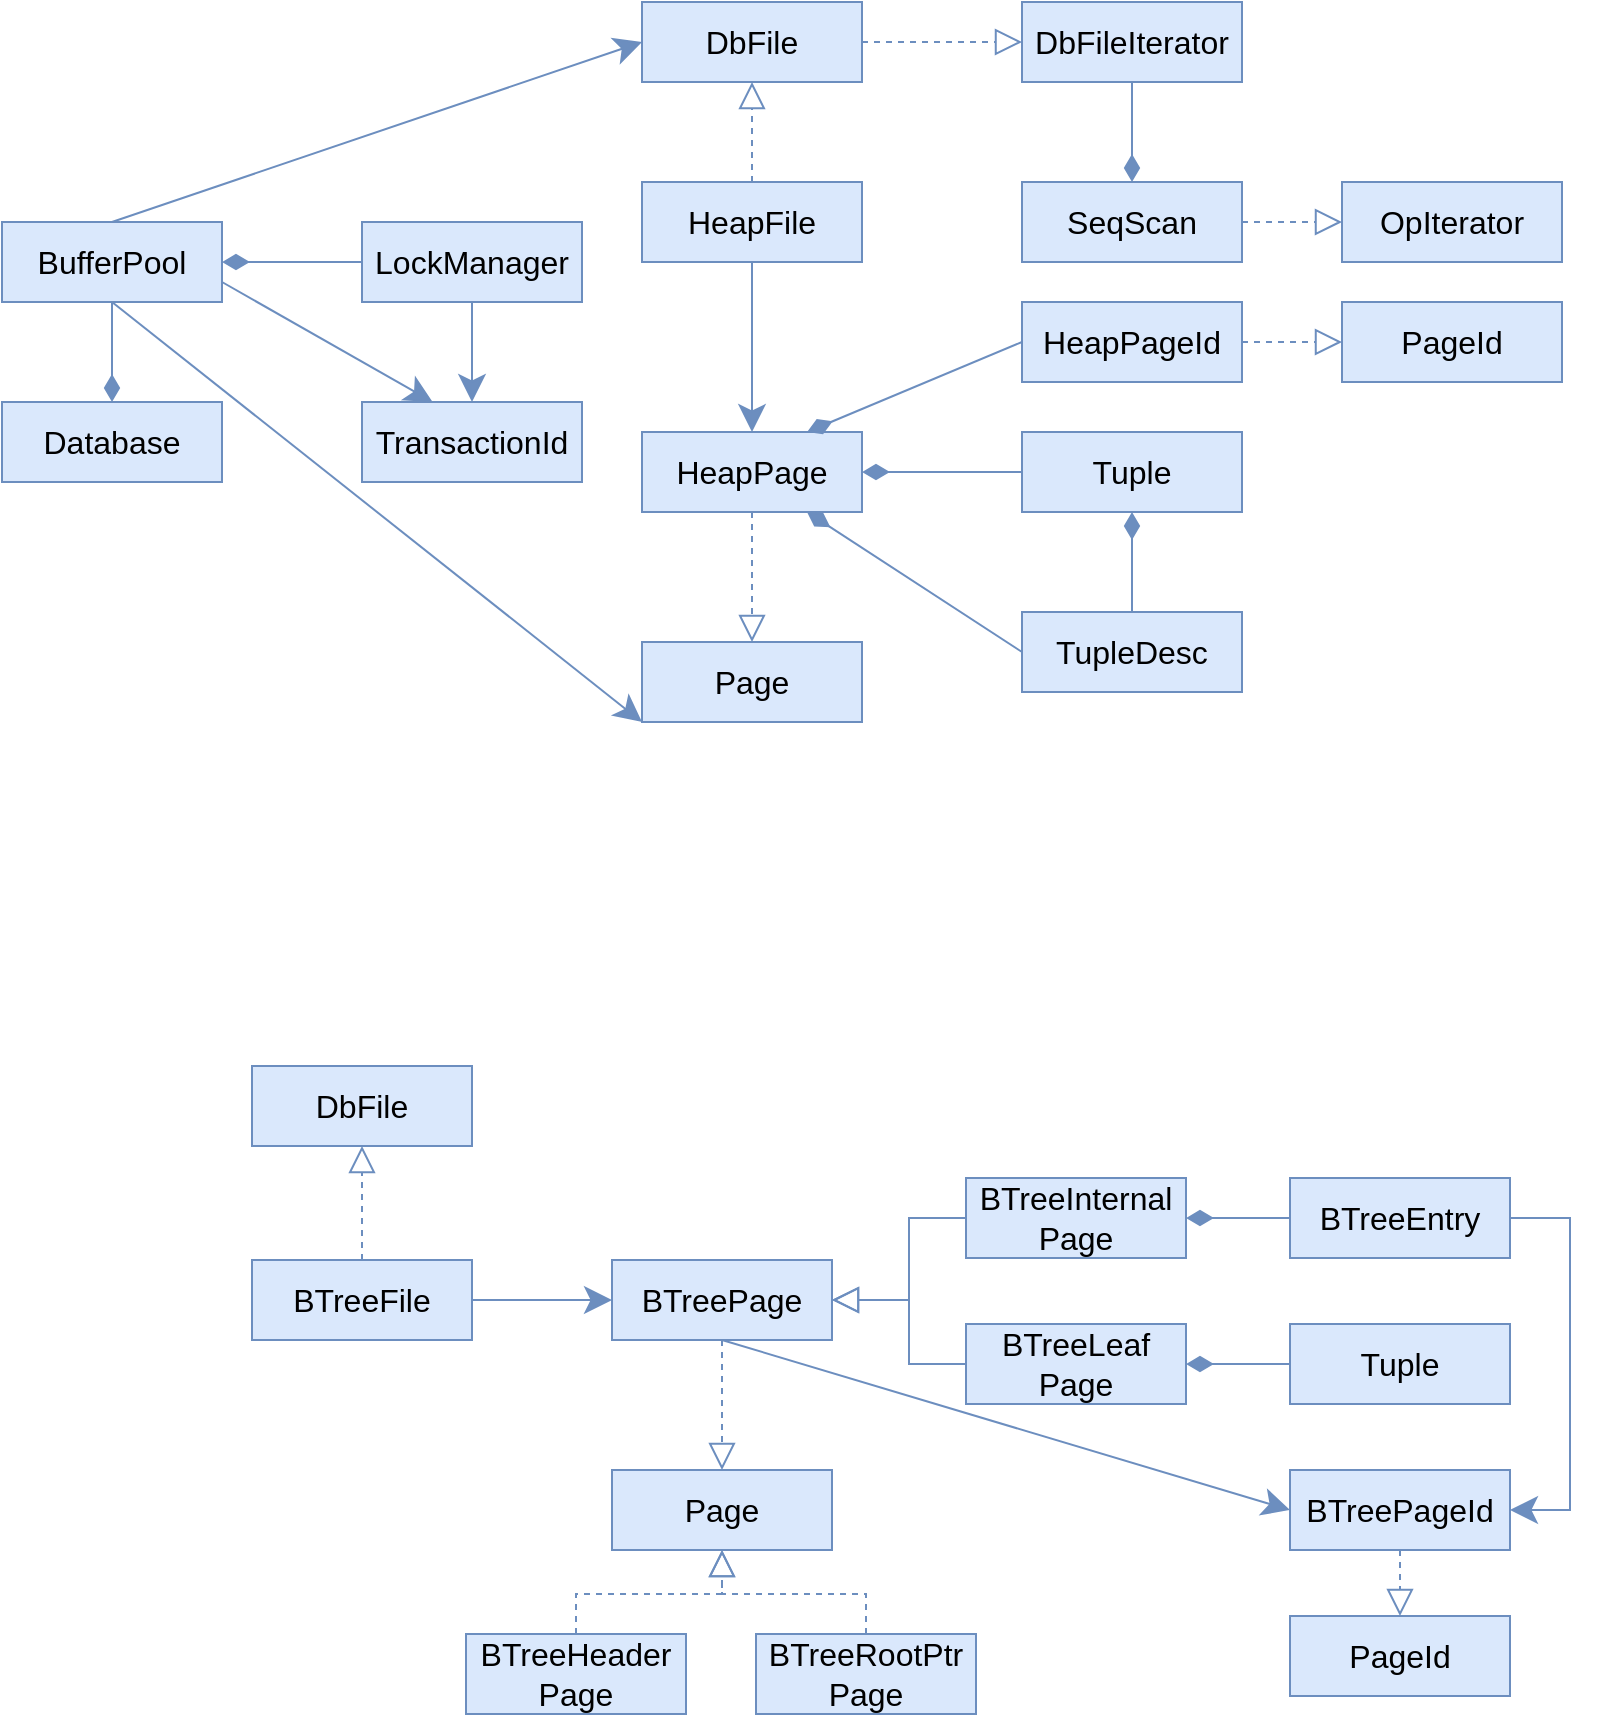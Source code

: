<mxfile version="18.0.6" type="device"><diagram id="Bx14BqAcS1G-pxm2lyvK" name="第 1 页"><mxGraphModel dx="782" dy="537" grid="0" gridSize="10" guides="1" tooltips="1" connect="1" arrows="1" fold="1" page="1" pageScale="1" pageWidth="827" pageHeight="1169" math="0" shadow="0"><root><mxCell id="0"/><mxCell id="1" parent="0"/><mxCell id="auFonxcYO1mHN04f0bYv-1" value="LockManager" style="rounded=0;whiteSpace=wrap;html=1;fontSize=16;fillColor=#dae8fc;strokeColor=#6c8ebf;" vertex="1" parent="1"><mxGeometry x="200" y="400" width="110" height="40" as="geometry"/></mxCell><mxCell id="auFonxcYO1mHN04f0bYv-2" style="edgeStyle=orthogonalEdgeStyle;rounded=0;orthogonalLoop=1;jettySize=auto;html=1;exitX=0.5;exitY=1;exitDx=0;exitDy=0;entryX=0.5;entryY=0;entryDx=0;entryDy=0;fontSize=16;endArrow=diamondThin;endFill=1;strokeWidth=1;endSize=11;fillColor=#dae8fc;strokeColor=#6c8ebf;" edge="1" parent="1" source="auFonxcYO1mHN04f0bYv-4" target="auFonxcYO1mHN04f0bYv-3"><mxGeometry relative="1" as="geometry"/></mxCell><mxCell id="auFonxcYO1mHN04f0bYv-3" value="Database" style="rounded=0;whiteSpace=wrap;html=1;fontSize=16;fillColor=#dae8fc;strokeColor=#6c8ebf;" vertex="1" parent="1"><mxGeometry x="20" y="490" width="110" height="40" as="geometry"/></mxCell><mxCell id="auFonxcYO1mHN04f0bYv-4" value="BufferPool" style="rounded=0;whiteSpace=wrap;html=1;fontSize=16;fillColor=#dae8fc;strokeColor=#6c8ebf;" vertex="1" parent="1"><mxGeometry x="20" y="400" width="110" height="40" as="geometry"/></mxCell><mxCell id="auFonxcYO1mHN04f0bYv-5" value="" style="endArrow=diamondThin;html=1;rounded=0;fontSize=16;endSize=11;strokeWidth=1;exitX=0;exitY=0.5;exitDx=0;exitDy=0;entryX=1;entryY=0.5;entryDx=0;entryDy=0;endFill=1;fillColor=#dae8fc;strokeColor=#6c8ebf;" edge="1" parent="1" source="auFonxcYO1mHN04f0bYv-1" target="auFonxcYO1mHN04f0bYv-4"><mxGeometry width="50" height="50" relative="1" as="geometry"><mxPoint x="321.5" y="690" as="sourcePoint"/><mxPoint x="214" y="620" as="targetPoint"/></mxGeometry></mxCell><mxCell id="auFonxcYO1mHN04f0bYv-6" value="TransactionId" style="rounded=0;whiteSpace=wrap;html=1;fontSize=16;fillColor=#dae8fc;strokeColor=#6c8ebf;" vertex="1" parent="1"><mxGeometry x="200" y="490" width="110" height="40" as="geometry"/></mxCell><mxCell id="auFonxcYO1mHN04f0bYv-7" value="" style="endArrow=classic;html=1;rounded=0;fontSize=16;endSize=11;strokeWidth=1;exitX=0.5;exitY=1;exitDx=0;exitDy=0;entryX=0.5;entryY=0;entryDx=0;entryDy=0;fillColor=#dae8fc;strokeColor=#6c8ebf;" edge="1" parent="1" source="auFonxcYO1mHN04f0bYv-1" target="auFonxcYO1mHN04f0bYv-6"><mxGeometry width="50" height="50" relative="1" as="geometry"><mxPoint x="190" y="575" as="sourcePoint"/><mxPoint x="300" y="770" as="targetPoint"/></mxGeometry></mxCell><mxCell id="auFonxcYO1mHN04f0bYv-8" value="" style="endArrow=classic;html=1;rounded=0;fontSize=16;endSize=11;strokeWidth=1;exitX=1;exitY=0.75;exitDx=0;exitDy=0;entryX=0.321;entryY=0;entryDx=0;entryDy=0;fillColor=#dae8fc;strokeColor=#6c8ebf;entryPerimeter=0;" edge="1" parent="1" source="auFonxcYO1mHN04f0bYv-4" target="auFonxcYO1mHN04f0bYv-6"><mxGeometry width="50" height="50" relative="1" as="geometry"><mxPoint x="265" y="450" as="sourcePoint"/><mxPoint x="265" y="500" as="targetPoint"/></mxGeometry></mxCell><mxCell id="auFonxcYO1mHN04f0bYv-9" style="edgeStyle=orthogonalEdgeStyle;rounded=0;orthogonalLoop=1;jettySize=auto;html=1;exitX=0;exitY=0.5;exitDx=0;exitDy=0;entryX=1;entryY=0.5;entryDx=0;entryDy=0;fontSize=16;endArrow=diamondThin;endFill=1;endSize=11;strokeWidth=1;fillColor=#dae8fc;strokeColor=#6c8ebf;" edge="1" parent="1" source="auFonxcYO1mHN04f0bYv-11" target="auFonxcYO1mHN04f0bYv-17"><mxGeometry relative="1" as="geometry"/></mxCell><mxCell id="auFonxcYO1mHN04f0bYv-10" style="edgeStyle=orthogonalEdgeStyle;rounded=0;orthogonalLoop=1;jettySize=auto;html=1;exitX=0.5;exitY=0;exitDx=0;exitDy=0;entryX=0.5;entryY=1;entryDx=0;entryDy=0;fontSize=16;endArrow=diamondThin;endFill=1;endSize=11;strokeWidth=1;fillColor=#dae8fc;strokeColor=#6c8ebf;" edge="1" parent="1" source="auFonxcYO1mHN04f0bYv-12" target="auFonxcYO1mHN04f0bYv-11"><mxGeometry relative="1" as="geometry"/></mxCell><mxCell id="auFonxcYO1mHN04f0bYv-11" value="Tuple" style="rounded=0;whiteSpace=wrap;html=1;fontSize=16;fillColor=#dae8fc;strokeColor=#6c8ebf;" vertex="1" parent="1"><mxGeometry x="530" y="505" width="110" height="40" as="geometry"/></mxCell><mxCell id="auFonxcYO1mHN04f0bYv-12" value="TupleDesc" style="rounded=0;whiteSpace=wrap;html=1;fontSize=16;fillColor=#dae8fc;strokeColor=#6c8ebf;" vertex="1" parent="1"><mxGeometry x="530" y="595" width="110" height="40" as="geometry"/></mxCell><mxCell id="auFonxcYO1mHN04f0bYv-13" style="edgeStyle=orthogonalEdgeStyle;rounded=0;orthogonalLoop=1;jettySize=auto;html=1;exitX=0.5;exitY=0;exitDx=0;exitDy=0;entryX=0.5;entryY=1;entryDx=0;entryDy=0;fontSize=16;endArrow=block;endFill=0;endSize=11;strokeWidth=1;dashed=1;fillColor=#dae8fc;strokeColor=#6c8ebf;" edge="1" parent="1" source="auFonxcYO1mHN04f0bYv-15" target="auFonxcYO1mHN04f0bYv-18"><mxGeometry relative="1" as="geometry"/></mxCell><mxCell id="auFonxcYO1mHN04f0bYv-14" style="edgeStyle=orthogonalEdgeStyle;rounded=0;orthogonalLoop=1;jettySize=auto;html=1;exitX=0.5;exitY=1;exitDx=0;exitDy=0;entryX=0.5;entryY=0;entryDx=0;entryDy=0;fontSize=16;endArrow=classic;endFill=1;endSize=11;strokeWidth=1;fillColor=#dae8fc;strokeColor=#6c8ebf;" edge="1" parent="1" source="auFonxcYO1mHN04f0bYv-15" target="auFonxcYO1mHN04f0bYv-17"><mxGeometry relative="1" as="geometry"/></mxCell><mxCell id="auFonxcYO1mHN04f0bYv-15" value="HeapFile" style="rounded=0;whiteSpace=wrap;html=1;fontSize=16;fillColor=#dae8fc;strokeColor=#6c8ebf;" vertex="1" parent="1"><mxGeometry x="340" y="380" width="110" height="40" as="geometry"/></mxCell><mxCell id="auFonxcYO1mHN04f0bYv-16" style="edgeStyle=orthogonalEdgeStyle;rounded=0;orthogonalLoop=1;jettySize=auto;html=1;exitX=0.5;exitY=1;exitDx=0;exitDy=0;entryX=0.5;entryY=0;entryDx=0;entryDy=0;dashed=1;fontSize=16;endArrow=block;endFill=0;endSize=11;strokeWidth=1;fillColor=#dae8fc;strokeColor=#6c8ebf;" edge="1" parent="1" source="auFonxcYO1mHN04f0bYv-17" target="auFonxcYO1mHN04f0bYv-19"><mxGeometry relative="1" as="geometry"/></mxCell><mxCell id="auFonxcYO1mHN04f0bYv-17" value="HeapPage" style="rounded=0;whiteSpace=wrap;html=1;fontSize=16;fillColor=#dae8fc;strokeColor=#6c8ebf;" vertex="1" parent="1"><mxGeometry x="340" y="505" width="110" height="40" as="geometry"/></mxCell><mxCell id="auFonxcYO1mHN04f0bYv-18" value="DbFile" style="rounded=0;whiteSpace=wrap;html=1;fontSize=16;fillColor=#dae8fc;strokeColor=#6c8ebf;" vertex="1" parent="1"><mxGeometry x="340" y="290" width="110" height="40" as="geometry"/></mxCell><mxCell id="auFonxcYO1mHN04f0bYv-19" value="Page" style="rounded=0;whiteSpace=wrap;html=1;fontSize=16;fillColor=#dae8fc;strokeColor=#6c8ebf;" vertex="1" parent="1"><mxGeometry x="340" y="610" width="110" height="40" as="geometry"/></mxCell><mxCell id="auFonxcYO1mHN04f0bYv-20" value="" style="endArrow=diamondThin;html=1;rounded=0;fontSize=16;endSize=11;strokeWidth=1;exitX=0;exitY=0.5;exitDx=0;exitDy=0;entryX=0.75;entryY=1;entryDx=0;entryDy=0;endFill=1;fillColor=#dae8fc;strokeColor=#6c8ebf;" edge="1" parent="1" source="auFonxcYO1mHN04f0bYv-12" target="auFonxcYO1mHN04f0bYv-17"><mxGeometry width="50" height="50" relative="1" as="geometry"><mxPoint x="520" y="460" as="sourcePoint"/><mxPoint x="570" y="410" as="targetPoint"/></mxGeometry></mxCell><mxCell id="auFonxcYO1mHN04f0bYv-21" value="SeqScan" style="rounded=0;whiteSpace=wrap;html=1;fontSize=16;fillColor=#dae8fc;strokeColor=#6c8ebf;" vertex="1" parent="1"><mxGeometry x="530" y="380" width="110" height="40" as="geometry"/></mxCell><mxCell id="auFonxcYO1mHN04f0bYv-22" value="OpIterator" style="rounded=0;whiteSpace=wrap;html=1;fontSize=16;fillColor=#dae8fc;strokeColor=#6c8ebf;" vertex="1" parent="1"><mxGeometry x="690" y="380" width="110" height="40" as="geometry"/></mxCell><mxCell id="auFonxcYO1mHN04f0bYv-23" style="edgeStyle=orthogonalEdgeStyle;rounded=0;orthogonalLoop=1;jettySize=auto;html=1;exitX=1;exitY=0.5;exitDx=0;exitDy=0;fontSize=16;endArrow=block;endFill=0;endSize=11;strokeWidth=1;dashed=1;entryX=0;entryY=0.5;entryDx=0;entryDy=0;fillColor=#dae8fc;strokeColor=#6c8ebf;" edge="1" parent="1" source="auFonxcYO1mHN04f0bYv-21" target="auFonxcYO1mHN04f0bYv-22"><mxGeometry relative="1" as="geometry"><mxPoint x="405" y="390" as="sourcePoint"/><mxPoint x="700" y="290" as="targetPoint"/></mxGeometry></mxCell><mxCell id="auFonxcYO1mHN04f0bYv-24" style="edgeStyle=orthogonalEdgeStyle;rounded=0;orthogonalLoop=1;jettySize=auto;html=1;exitX=0.5;exitY=1;exitDx=0;exitDy=0;entryX=0.5;entryY=0;entryDx=0;entryDy=0;fontFamily=Helvetica;fontSize=16;endArrow=diamondThin;endFill=1;endSize=11;strokeWidth=1;fillColor=#dae8fc;strokeColor=#6c8ebf;" edge="1" parent="1" source="auFonxcYO1mHN04f0bYv-25" target="auFonxcYO1mHN04f0bYv-21"><mxGeometry relative="1" as="geometry"/></mxCell><mxCell id="auFonxcYO1mHN04f0bYv-25" value="&lt;span style=&quot;font-size: 12pt;&quot; lang=&quot;EN-US&quot;&gt;DbFileIterator&lt;/span&gt;" style="rounded=0;whiteSpace=wrap;html=1;fontSize=16;fillColor=#dae8fc;strokeColor=#6c8ebf;" vertex="1" parent="1"><mxGeometry x="530" y="290" width="110" height="40" as="geometry"/></mxCell><mxCell id="auFonxcYO1mHN04f0bYv-26" style="edgeStyle=orthogonalEdgeStyle;rounded=0;orthogonalLoop=1;jettySize=auto;html=1;exitX=1;exitY=0.5;exitDx=0;exitDy=0;entryX=0;entryY=0.5;entryDx=0;entryDy=0;fontSize=16;endArrow=block;endFill=0;endSize=11;strokeWidth=1;dashed=1;entryPerimeter=0;fillColor=#dae8fc;strokeColor=#6c8ebf;" edge="1" parent="1" source="auFonxcYO1mHN04f0bYv-18" target="auFonxcYO1mHN04f0bYv-25"><mxGeometry relative="1" as="geometry"><mxPoint x="405" y="390" as="sourcePoint"/><mxPoint x="405" y="340" as="targetPoint"/></mxGeometry></mxCell><mxCell id="auFonxcYO1mHN04f0bYv-27" value="HeapPageId" style="rounded=0;whiteSpace=wrap;html=1;fontSize=16;fillColor=#dae8fc;strokeColor=#6c8ebf;" vertex="1" parent="1"><mxGeometry x="530" y="440" width="110" height="40" as="geometry"/></mxCell><mxCell id="auFonxcYO1mHN04f0bYv-28" value="" style="endArrow=diamondThin;html=1;rounded=0;fontSize=16;endSize=11;strokeWidth=1;exitX=0;exitY=0.5;exitDx=0;exitDy=0;entryX=0.75;entryY=0;entryDx=0;entryDy=0;endFill=1;fillColor=#dae8fc;strokeColor=#6c8ebf;" edge="1" parent="1" source="auFonxcYO1mHN04f0bYv-27" target="auFonxcYO1mHN04f0bYv-17"><mxGeometry width="50" height="50" relative="1" as="geometry"><mxPoint x="540" y="625" as="sourcePoint"/><mxPoint x="432.5" y="555" as="targetPoint"/></mxGeometry></mxCell><mxCell id="auFonxcYO1mHN04f0bYv-29" value="PageId" style="rounded=0;whiteSpace=wrap;html=1;fontSize=16;fillColor=#dae8fc;strokeColor=#6c8ebf;" vertex="1" parent="1"><mxGeometry x="690" y="440" width="110" height="40" as="geometry"/></mxCell><mxCell id="auFonxcYO1mHN04f0bYv-30" style="edgeStyle=orthogonalEdgeStyle;rounded=0;orthogonalLoop=1;jettySize=auto;html=1;exitX=1;exitY=0.5;exitDx=0;exitDy=0;fontSize=16;endArrow=block;endFill=0;endSize=11;strokeWidth=1;dashed=1;entryX=0;entryY=0.5;entryDx=0;entryDy=0;fillColor=#dae8fc;strokeColor=#6c8ebf;" edge="1" parent="1" source="auFonxcYO1mHN04f0bYv-27" target="auFonxcYO1mHN04f0bYv-29"><mxGeometry relative="1" as="geometry"><mxPoint x="650" y="410" as="sourcePoint"/><mxPoint x="700" y="410" as="targetPoint"/></mxGeometry></mxCell><mxCell id="auFonxcYO1mHN04f0bYv-31" value="" style="endArrow=classic;html=1;rounded=0;fontSize=16;endSize=11;strokeWidth=1;exitX=0.5;exitY=0;exitDx=0;exitDy=0;entryX=0;entryY=0.5;entryDx=0;entryDy=0;fillColor=#dae8fc;strokeColor=#6c8ebf;" edge="1" parent="1" source="auFonxcYO1mHN04f0bYv-4" target="auFonxcYO1mHN04f0bYv-18"><mxGeometry width="50" height="50" relative="1" as="geometry"><mxPoint x="265" y="450" as="sourcePoint"/><mxPoint x="265" y="500" as="targetPoint"/></mxGeometry></mxCell><mxCell id="auFonxcYO1mHN04f0bYv-32" value="" style="endArrow=classic;html=1;rounded=0;fontSize=16;endSize=11;strokeWidth=1;exitX=0.5;exitY=1;exitDx=0;exitDy=0;entryX=0;entryY=1;entryDx=0;entryDy=0;fillColor=#dae8fc;strokeColor=#6c8ebf;" edge="1" parent="1" source="auFonxcYO1mHN04f0bYv-4" target="auFonxcYO1mHN04f0bYv-19"><mxGeometry width="50" height="50" relative="1" as="geometry"><mxPoint x="85" y="410" as="sourcePoint"/><mxPoint x="350" y="320" as="targetPoint"/></mxGeometry></mxCell><mxCell id="auFonxcYO1mHN04f0bYv-39" style="edgeStyle=orthogonalEdgeStyle;rounded=0;orthogonalLoop=1;jettySize=auto;html=1;entryX=0.5;entryY=1;entryDx=0;entryDy=0;fillColor=#dae8fc;strokeColor=#6c8ebf;dashed=1;endArrow=block;endFill=0;endSize=11;" edge="1" parent="1" source="auFonxcYO1mHN04f0bYv-33" target="auFonxcYO1mHN04f0bYv-35"><mxGeometry relative="1" as="geometry"><mxPoint x="200" y="903" as="targetPoint"/></mxGeometry></mxCell><mxCell id="auFonxcYO1mHN04f0bYv-33" value="BTreeFile" style="rounded=0;whiteSpace=wrap;html=1;fontSize=16;fillColor=#dae8fc;strokeColor=#6c8ebf;" vertex="1" parent="1"><mxGeometry x="145" y="919" width="110" height="40" as="geometry"/></mxCell><mxCell id="auFonxcYO1mHN04f0bYv-35" value="DbFile" style="rounded=0;whiteSpace=wrap;html=1;fontSize=16;fillColor=#dae8fc;strokeColor=#6c8ebf;" vertex="1" parent="1"><mxGeometry x="145" y="822" width="110" height="40" as="geometry"/></mxCell><mxCell id="auFonxcYO1mHN04f0bYv-41" style="edgeStyle=orthogonalEdgeStyle;rounded=0;orthogonalLoop=1;jettySize=auto;html=1;exitX=0.5;exitY=1;exitDx=0;exitDy=0;entryX=0.5;entryY=0;entryDx=0;entryDy=0;dashed=1;fontSize=16;endArrow=block;endFill=0;endSize=11;strokeWidth=1;fillColor=#dae8fc;strokeColor=#6c8ebf;" edge="1" parent="1" source="auFonxcYO1mHN04f0bYv-42" target="auFonxcYO1mHN04f0bYv-43"><mxGeometry relative="1" as="geometry"/></mxCell><mxCell id="auFonxcYO1mHN04f0bYv-42" value="BTreePage" style="rounded=0;whiteSpace=wrap;html=1;fontSize=16;fillColor=#dae8fc;strokeColor=#6c8ebf;" vertex="1" parent="1"><mxGeometry x="325" y="919" width="110" height="40" as="geometry"/></mxCell><mxCell id="auFonxcYO1mHN04f0bYv-43" value="Page" style="rounded=0;whiteSpace=wrap;html=1;fontSize=16;fillColor=#dae8fc;strokeColor=#6c8ebf;" vertex="1" parent="1"><mxGeometry x="325" y="1024" width="110" height="40" as="geometry"/></mxCell><mxCell id="auFonxcYO1mHN04f0bYv-48" value="" style="endArrow=classic;html=1;rounded=0;fontSize=16;endSize=11;strokeWidth=1;entryX=0;entryY=0.5;entryDx=0;entryDy=0;fillColor=#dae8fc;strokeColor=#6c8ebf;exitX=1;exitY=0.5;exitDx=0;exitDy=0;" edge="1" parent="1" source="auFonxcYO1mHN04f0bYv-33" target="auFonxcYO1mHN04f0bYv-42"><mxGeometry width="50" height="50" relative="1" as="geometry"><mxPoint x="409" y="755" as="sourcePoint"/><mxPoint x="350" y="660" as="targetPoint"/></mxGeometry></mxCell><mxCell id="auFonxcYO1mHN04f0bYv-50" value="BTreeInternal&lt;br&gt;Page" style="rounded=0;whiteSpace=wrap;html=1;fontSize=16;fillColor=#dae8fc;strokeColor=#6c8ebf;" vertex="1" parent="1"><mxGeometry x="502" y="878" width="110" height="40" as="geometry"/></mxCell><mxCell id="auFonxcYO1mHN04f0bYv-51" value="BTreeLeaf&lt;br&gt;Page" style="rounded=0;whiteSpace=wrap;html=1;fontSize=16;fillColor=#dae8fc;strokeColor=#6c8ebf;" vertex="1" parent="1"><mxGeometry x="502" y="951" width="110" height="40" as="geometry"/></mxCell><mxCell id="auFonxcYO1mHN04f0bYv-52" value="BTreeHeader&lt;br&gt;Page" style="rounded=0;whiteSpace=wrap;html=1;fontSize=16;fillColor=#dae8fc;strokeColor=#6c8ebf;" vertex="1" parent="1"><mxGeometry x="252" y="1106" width="110" height="40" as="geometry"/></mxCell><mxCell id="auFonxcYO1mHN04f0bYv-53" style="edgeStyle=orthogonalEdgeStyle;rounded=0;orthogonalLoop=1;jettySize=auto;html=1;exitX=0;exitY=0.5;exitDx=0;exitDy=0;entryX=1;entryY=0.5;entryDx=0;entryDy=0;fontSize=16;endArrow=block;endFill=0;endSize=11;strokeWidth=1;fillColor=#dae8fc;strokeColor=#6c8ebf;" edge="1" parent="1" source="auFonxcYO1mHN04f0bYv-50" target="auFonxcYO1mHN04f0bYv-42"><mxGeometry relative="1" as="geometry"><mxPoint x="390" y="969" as="sourcePoint"/><mxPoint x="390" y="1034" as="targetPoint"/></mxGeometry></mxCell><mxCell id="auFonxcYO1mHN04f0bYv-55" style="edgeStyle=orthogonalEdgeStyle;rounded=0;orthogonalLoop=1;jettySize=auto;html=1;exitX=0;exitY=0.5;exitDx=0;exitDy=0;fontSize=16;endArrow=block;endFill=0;endSize=11;strokeWidth=1;fillColor=#dae8fc;strokeColor=#6c8ebf;entryX=1;entryY=0.5;entryDx=0;entryDy=0;" edge="1" parent="1" source="auFonxcYO1mHN04f0bYv-51" target="auFonxcYO1mHN04f0bYv-42"><mxGeometry relative="1" as="geometry"><mxPoint x="512" y="908" as="sourcePoint"/><mxPoint x="471" y="1031" as="targetPoint"/></mxGeometry></mxCell><mxCell id="auFonxcYO1mHN04f0bYv-56" value="BTreeRootPtr&lt;br&gt;Page" style="rounded=0;whiteSpace=wrap;html=1;fontSize=16;fillColor=#dae8fc;strokeColor=#6c8ebf;" vertex="1" parent="1"><mxGeometry x="397" y="1106" width="110" height="40" as="geometry"/></mxCell><mxCell id="auFonxcYO1mHN04f0bYv-57" style="edgeStyle=orthogonalEdgeStyle;rounded=0;orthogonalLoop=1;jettySize=auto;html=1;exitX=0.5;exitY=0;exitDx=0;exitDy=0;entryX=0.5;entryY=1;entryDx=0;entryDy=0;dashed=1;fontSize=16;endArrow=block;endFill=0;endSize=11;strokeWidth=1;fillColor=#dae8fc;strokeColor=#6c8ebf;" edge="1" parent="1" source="auFonxcYO1mHN04f0bYv-52" target="auFonxcYO1mHN04f0bYv-43"><mxGeometry relative="1" as="geometry"><mxPoint x="390" y="969" as="sourcePoint"/><mxPoint x="390" y="1034" as="targetPoint"/></mxGeometry></mxCell><mxCell id="auFonxcYO1mHN04f0bYv-58" style="edgeStyle=orthogonalEdgeStyle;rounded=0;orthogonalLoop=1;jettySize=auto;html=1;exitX=0.5;exitY=0;exitDx=0;exitDy=0;entryX=0.5;entryY=1;entryDx=0;entryDy=0;dashed=1;fontSize=16;endArrow=block;endFill=0;endSize=11;strokeWidth=1;fillColor=#dae8fc;strokeColor=#6c8ebf;" edge="1" parent="1" source="auFonxcYO1mHN04f0bYv-56" target="auFonxcYO1mHN04f0bYv-43"><mxGeometry relative="1" as="geometry"><mxPoint x="400" y="979" as="sourcePoint"/><mxPoint x="400" y="1044" as="targetPoint"/></mxGeometry></mxCell><mxCell id="auFonxcYO1mHN04f0bYv-68" style="edgeStyle=orthogonalEdgeStyle;rounded=0;orthogonalLoop=1;jettySize=auto;html=1;exitX=1;exitY=0.5;exitDx=0;exitDy=0;entryX=1;entryY=0.5;entryDx=0;entryDy=0;endArrow=classic;endFill=1;endSize=11;fillColor=#dae8fc;strokeColor=#6c8ebf;" edge="1" parent="1" source="auFonxcYO1mHN04f0bYv-59" target="auFonxcYO1mHN04f0bYv-64"><mxGeometry relative="1" as="geometry"/></mxCell><mxCell id="auFonxcYO1mHN04f0bYv-59" value="BTreeEntry&lt;span style=&quot;color: rgba(0, 0, 0, 0); font-family: monospace; font-size: 0px; text-align: start;&quot;&gt;%3CmxGraphModel%3E%3Croot%3E%3CmxCell%20id%3D%220%22%2F%3E%3CmxCell%20id%3D%221%22%20parent%3D%220%22%2F%3E%3CmxCell%20id%3D%222%22%20value%3D%22Page%22%20style%3D%22rounded%3D0%3BwhiteSpace%3Dwrap%3Bhtml%3D1%3BfontSize%3D16%3BfillColor%3D%23dae8fc%3BstrokeColor%3D%236c8ebf%3B%22%20vertex%3D%221%22%20parent%3D%221%22%3E%3CmxGeometry%20x%3D%22325%22%20y%3D%221024%22%20width%3D%22110%22%20height%3D%2240%22%20as%3D%22geometry%22%2F%3E%3C%2FmxCell%3E%3C%2Froot%3E%3C%2FmxGraphModel%3E&lt;/span&gt;" style="rounded=0;whiteSpace=wrap;html=1;fontSize=16;fillColor=#dae8fc;strokeColor=#6c8ebf;" vertex="1" parent="1"><mxGeometry x="664" y="878" width="110" height="40" as="geometry"/></mxCell><mxCell id="auFonxcYO1mHN04f0bYv-60" value="Tuple" style="rounded=0;whiteSpace=wrap;html=1;fontSize=16;fillColor=#dae8fc;strokeColor=#6c8ebf;" vertex="1" parent="1"><mxGeometry x="664" y="951" width="110" height="40" as="geometry"/></mxCell><mxCell id="auFonxcYO1mHN04f0bYv-61" value="" style="endArrow=diamondThin;html=1;rounded=0;fontSize=16;endSize=11;strokeWidth=1;exitX=0;exitY=0.5;exitDx=0;exitDy=0;entryX=1;entryY=0.5;entryDx=0;entryDy=0;endFill=1;fillColor=#dae8fc;strokeColor=#6c8ebf;" edge="1" parent="1" source="auFonxcYO1mHN04f0bYv-59" target="auFonxcYO1mHN04f0bYv-50"><mxGeometry width="50" height="50" relative="1" as="geometry"><mxPoint x="540" y="625" as="sourcePoint"/><mxPoint x="432.5" y="555" as="targetPoint"/></mxGeometry></mxCell><mxCell id="auFonxcYO1mHN04f0bYv-62" value="" style="endArrow=diamondThin;html=1;rounded=0;fontSize=16;endSize=11;strokeWidth=1;exitX=0;exitY=0.5;exitDx=0;exitDy=0;entryX=1;entryY=0.5;entryDx=0;entryDy=0;endFill=1;fillColor=#dae8fc;strokeColor=#6c8ebf;" edge="1" parent="1" source="auFonxcYO1mHN04f0bYv-60" target="auFonxcYO1mHN04f0bYv-51"><mxGeometry width="50" height="50" relative="1" as="geometry"><mxPoint x="674" y="908" as="sourcePoint"/><mxPoint x="622" y="908" as="targetPoint"/></mxGeometry></mxCell><mxCell id="auFonxcYO1mHN04f0bYv-63" value="PageId" style="rounded=0;whiteSpace=wrap;html=1;fontSize=16;fillColor=#dae8fc;strokeColor=#6c8ebf;" vertex="1" parent="1"><mxGeometry x="664" y="1097" width="110" height="40" as="geometry"/></mxCell><mxCell id="auFonxcYO1mHN04f0bYv-64" value="BTreePageId" style="rounded=0;whiteSpace=wrap;html=1;fontSize=16;fillColor=#dae8fc;strokeColor=#6c8ebf;" vertex="1" parent="1"><mxGeometry x="664" y="1024" width="110" height="40" as="geometry"/></mxCell><mxCell id="auFonxcYO1mHN04f0bYv-66" style="edgeStyle=orthogonalEdgeStyle;rounded=0;orthogonalLoop=1;jettySize=auto;html=1;exitX=0.5;exitY=1;exitDx=0;exitDy=0;entryX=0.5;entryY=0;entryDx=0;entryDy=0;dashed=1;fontSize=16;endArrow=block;endFill=0;endSize=11;strokeWidth=1;fillColor=#dae8fc;strokeColor=#6c8ebf;" edge="1" parent="1" source="auFonxcYO1mHN04f0bYv-64" target="auFonxcYO1mHN04f0bYv-63"><mxGeometry relative="1" as="geometry"><mxPoint x="390" y="969" as="sourcePoint"/><mxPoint x="390" y="1034" as="targetPoint"/></mxGeometry></mxCell><mxCell id="auFonxcYO1mHN04f0bYv-67" value="" style="endArrow=classic;html=1;rounded=0;fontSize=16;endSize=11;strokeWidth=1;entryX=0;entryY=0.5;entryDx=0;entryDy=0;fillColor=#dae8fc;strokeColor=#6c8ebf;exitX=0.5;exitY=1;exitDx=0;exitDy=0;" edge="1" parent="1" source="auFonxcYO1mHN04f0bYv-42" target="auFonxcYO1mHN04f0bYv-64"><mxGeometry width="50" height="50" relative="1" as="geometry"><mxPoint x="265" y="949" as="sourcePoint"/><mxPoint x="335" y="949" as="targetPoint"/></mxGeometry></mxCell></root></mxGraphModel></diagram></mxfile>
